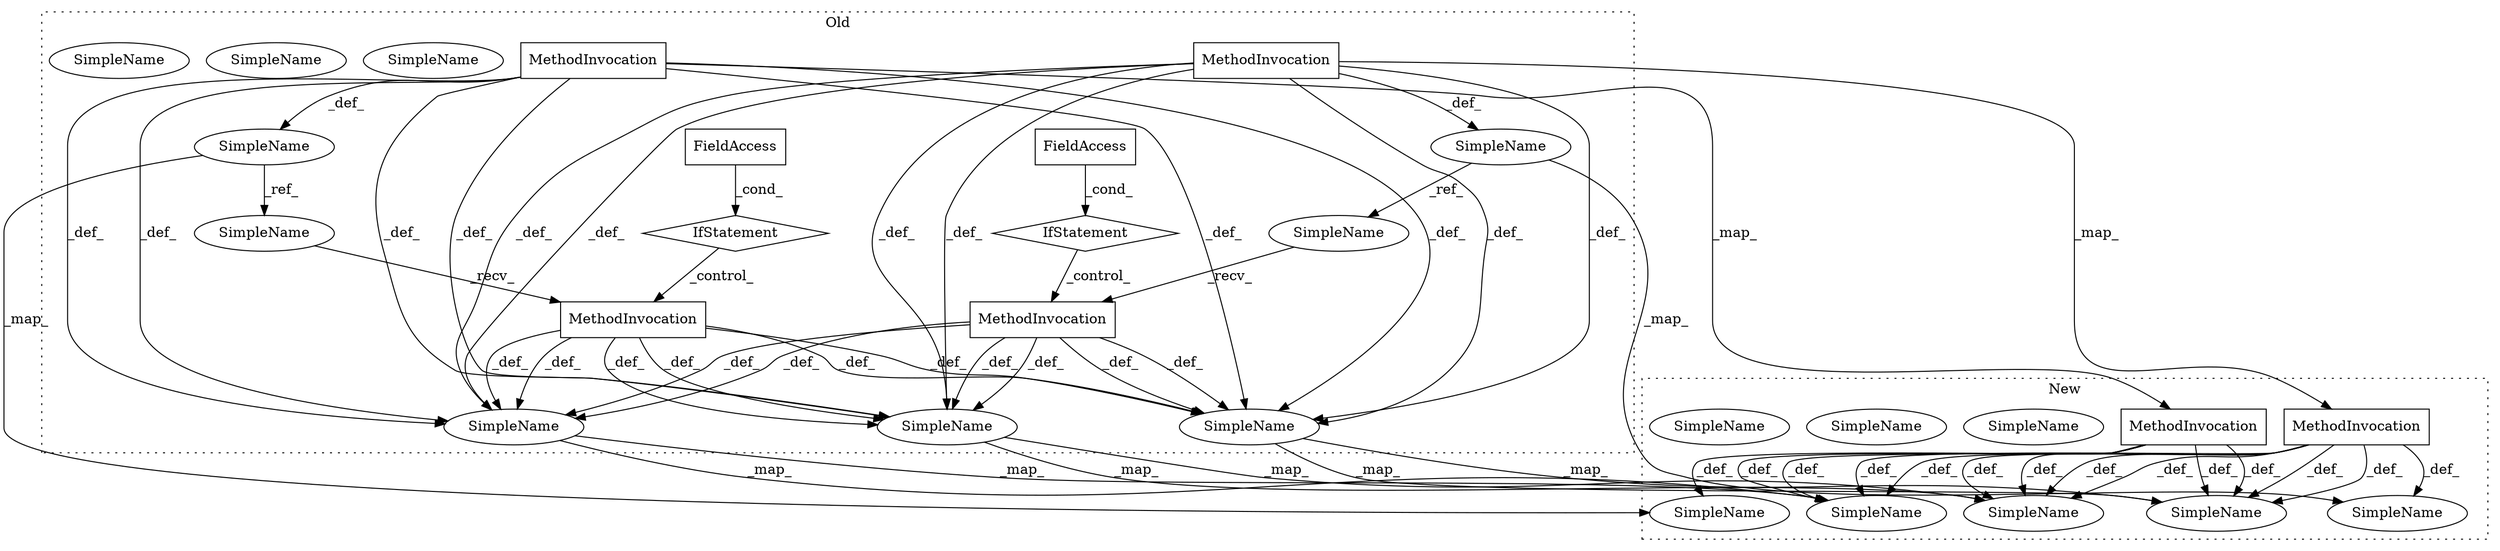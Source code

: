 digraph G {
subgraph cluster0 {
1 [label="FieldAccess" a="22" s="4303" l="8" shape="box"];
2 [label="FieldAccess" a="22" s="4220" l="8" shape="box"];
3 [label="IfStatement" a="25" s="4228" l="3" shape="diamond"];
4 [label="IfStatement" a="25" s="4311" l="3" shape="diamond"];
5 [label="MethodInvocation" a="32" s="4198" l="12" shape="box"];
6 [label="MethodInvocation" a="32" s="4316" l="6" shape="box"];
7 [label="MethodInvocation" a="32" s="4233" l="6" shape="box"];
8 [label="MethodInvocation" a="32" s="4281" l="12" shape="box"];
11 [label="SimpleName" a="42" s="4381" l="9" shape="ellipse"];
14 [label="SimpleName" a="42" s="4412" l="8" shape="ellipse"];
15 [label="SimpleName" a="42" s="4167" l="1" shape="ellipse"];
17 [label="SimpleName" a="42" s="4478" l="1" shape="ellipse"];
19 [label="SimpleName" a="42" s="4231" l="1" shape="ellipse"];
20 [label="SimpleName" a="42" s="4381" l="9" shape="ellipse"];
22 [label="SimpleName" a="42" s="4250" l="1" shape="ellipse"];
24 [label="SimpleName" a="42" s="4412" l="8" shape="ellipse"];
26 [label="SimpleName" a="42" s="4478" l="1" shape="ellipse"];
28 [label="SimpleName" a="42" s="4314" l="1" shape="ellipse"];
label = "Old";
style="dotted";
}
subgraph cluster1 {
9 [label="MethodInvocation" a="32" s="4125" l="12" shape="box"];
10 [label="MethodInvocation" a="32" s="4176" l="12" shape="box"];
12 [label="SimpleName" a="42" s="4154" l="1" shape="ellipse"];
13 [label="SimpleName" a="42" s="4350" l="1" shape="ellipse"];
16 [label="SimpleName" a="42" s="4253" l="9" shape="ellipse"];
18 [label="SimpleName" a="42" s="4284" l="8" shape="ellipse"];
21 [label="SimpleName" a="42" s="4350" l="1" shape="ellipse"];
23 [label="SimpleName" a="42" s="4103" l="1" shape="ellipse"];
25 [label="SimpleName" a="42" s="4253" l="9" shape="ellipse"];
27 [label="SimpleName" a="42" s="4284" l="8" shape="ellipse"];
label = "New";
style="dotted";
}
1 -> 4 [label="_cond_"];
2 -> 3 [label="_cond_"];
3 -> 7 [label="_control_"];
4 -> 6 [label="_control_"];
5 -> 15 [label="_def_"];
5 -> 17 [label="_def_"];
5 -> 17 [label="_def_"];
5 -> 24 [label="_def_"];
5 -> 24 [label="_def_"];
5 -> 9 [label="_map_"];
5 -> 11 [label="_def_"];
5 -> 11 [label="_def_"];
6 -> 24 [label="_def_"];
6 -> 24 [label="_def_"];
6 -> 11 [label="_def_"];
6 -> 17 [label="_def_"];
6 -> 11 [label="_def_"];
6 -> 17 [label="_def_"];
7 -> 17 [label="_def_"];
7 -> 17 [label="_def_"];
7 -> 11 [label="_def_"];
7 -> 24 [label="_def_"];
7 -> 11 [label="_def_"];
7 -> 24 [label="_def_"];
8 -> 10 [label="_map_"];
8 -> 11 [label="_def_"];
8 -> 22 [label="_def_"];
8 -> 11 [label="_def_"];
8 -> 24 [label="_def_"];
8 -> 17 [label="_def_"];
8 -> 24 [label="_def_"];
8 -> 17 [label="_def_"];
9 -> 25 [label="_def_"];
9 -> 25 [label="_def_"];
9 -> 21 [label="_def_"];
9 -> 18 [label="_def_"];
9 -> 18 [label="_def_"];
9 -> 21 [label="_def_"];
9 -> 23 [label="_def_"];
10 -> 18 [label="_def_"];
10 -> 21 [label="_def_"];
10 -> 21 [label="_def_"];
10 -> 25 [label="_def_"];
10 -> 12 [label="_def_"];
10 -> 18 [label="_def_"];
10 -> 25 [label="_def_"];
11 -> 25 [label="_map_"];
11 -> 25 [label="_map_"];
15 -> 23 [label="_map_"];
15 -> 19 [label="_ref_"];
17 -> 21 [label="_map_"];
17 -> 21 [label="_map_"];
19 -> 7 [label="_recv_"];
22 -> 28 [label="_ref_"];
22 -> 12 [label="_map_"];
24 -> 18 [label="_map_"];
24 -> 18 [label="_map_"];
28 -> 6 [label="_recv_"];
}